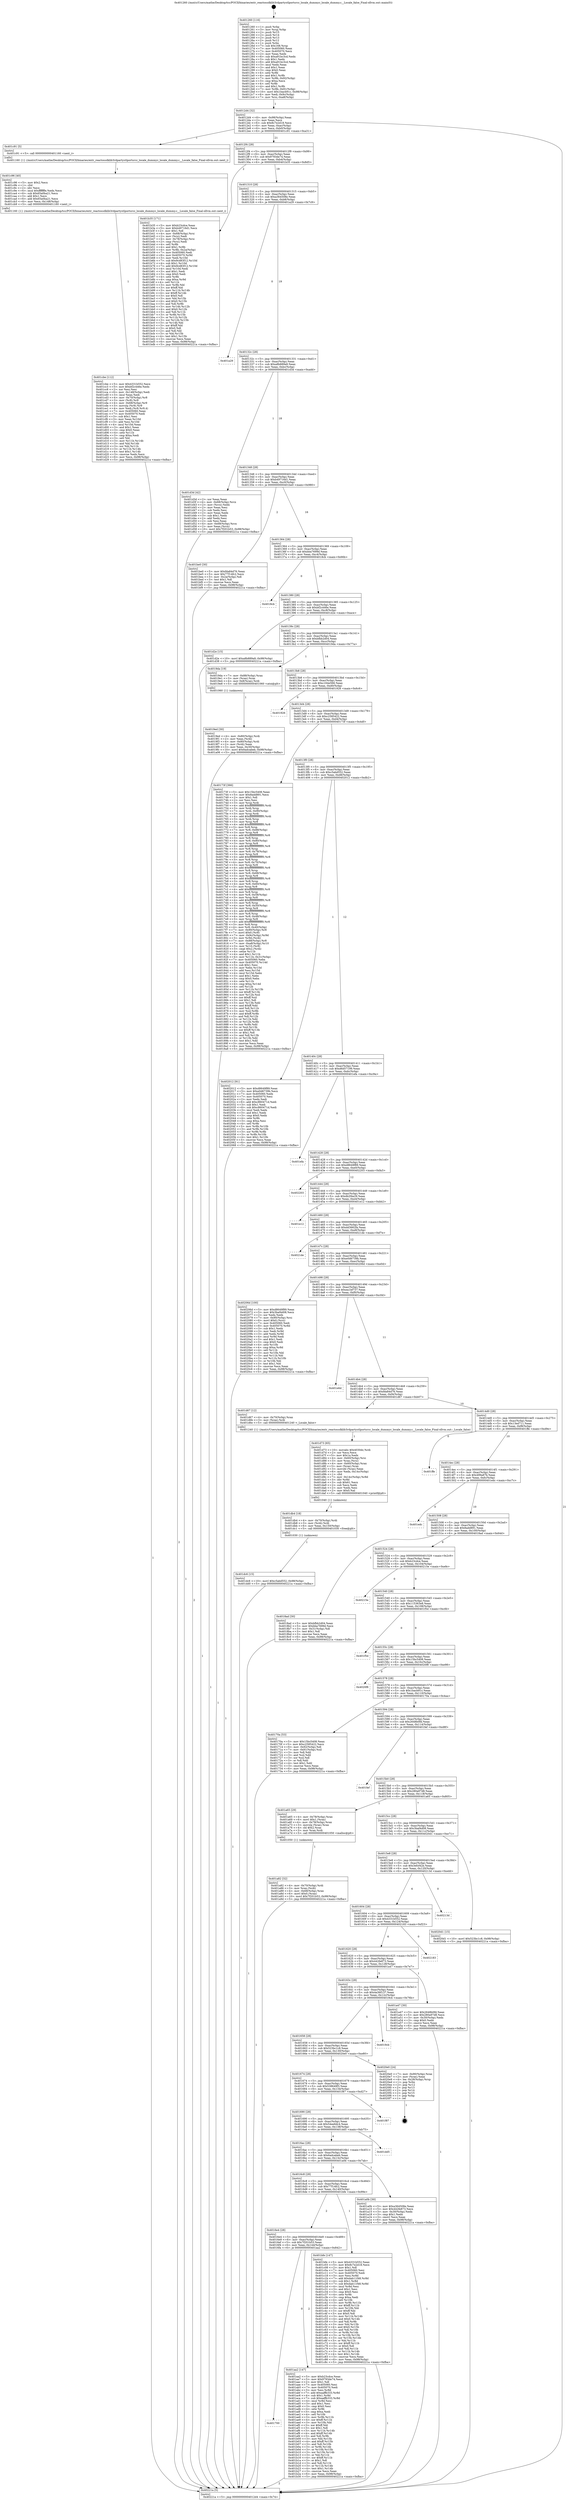 digraph "0x401260" {
  label = "0x401260 (/mnt/c/Users/mathe/Desktop/tcc/POCII/binaries/extr_reactossdklib3rdpartystlportsrcc_locale_dummyc_locale_dummy.c__Locale_false_Final-ollvm.out::main(0))"
  labelloc = "t"
  node[shape=record]

  Entry [label="",width=0.3,height=0.3,shape=circle,fillcolor=black,style=filled]
  "0x4012d4" [label="{
     0x4012d4 [32]\l
     | [instrs]\l
     &nbsp;&nbsp;0x4012d4 \<+6\>: mov -0x98(%rbp),%eax\l
     &nbsp;&nbsp;0x4012da \<+2\>: mov %eax,%ecx\l
     &nbsp;&nbsp;0x4012dc \<+6\>: sub $0x8c7e2d18,%ecx\l
     &nbsp;&nbsp;0x4012e2 \<+6\>: mov %eax,-0xac(%rbp)\l
     &nbsp;&nbsp;0x4012e8 \<+6\>: mov %ecx,-0xb0(%rbp)\l
     &nbsp;&nbsp;0x4012ee \<+6\>: je 0000000000401c91 \<main+0xa31\>\l
  }"]
  "0x401c91" [label="{
     0x401c91 [5]\l
     | [instrs]\l
     &nbsp;&nbsp;0x401c91 \<+5\>: call 0000000000401160 \<next_i\>\l
     | [calls]\l
     &nbsp;&nbsp;0x401160 \{1\} (/mnt/c/Users/mathe/Desktop/tcc/POCII/binaries/extr_reactossdklib3rdpartystlportsrcc_locale_dummyc_locale_dummy.c__Locale_false_Final-ollvm.out::next_i)\l
  }"]
  "0x4012f4" [label="{
     0x4012f4 [28]\l
     | [instrs]\l
     &nbsp;&nbsp;0x4012f4 \<+5\>: jmp 00000000004012f9 \<main+0x99\>\l
     &nbsp;&nbsp;0x4012f9 \<+6\>: mov -0xac(%rbp),%eax\l
     &nbsp;&nbsp;0x4012ff \<+5\>: sub $0x9793de74,%eax\l
     &nbsp;&nbsp;0x401304 \<+6\>: mov %eax,-0xb4(%rbp)\l
     &nbsp;&nbsp;0x40130a \<+6\>: je 0000000000401b35 \<main+0x8d5\>\l
  }"]
  Exit [label="",width=0.3,height=0.3,shape=circle,fillcolor=black,style=filled,peripheries=2]
  "0x401b35" [label="{
     0x401b35 [171]\l
     | [instrs]\l
     &nbsp;&nbsp;0x401b35 \<+5\>: mov $0xb23cdce,%eax\l
     &nbsp;&nbsp;0x401b3a \<+5\>: mov $0xb49716d1,%ecx\l
     &nbsp;&nbsp;0x401b3f \<+2\>: mov $0x1,%dl\l
     &nbsp;&nbsp;0x401b41 \<+4\>: mov -0x68(%rbp),%rsi\l
     &nbsp;&nbsp;0x401b45 \<+2\>: mov (%rsi),%edi\l
     &nbsp;&nbsp;0x401b47 \<+4\>: mov -0x78(%rbp),%rsi\l
     &nbsp;&nbsp;0x401b4b \<+2\>: cmp (%rsi),%edi\l
     &nbsp;&nbsp;0x401b4d \<+4\>: setl %r8b\l
     &nbsp;&nbsp;0x401b51 \<+4\>: and $0x1,%r8b\l
     &nbsp;&nbsp;0x401b55 \<+4\>: mov %r8b,-0x2a(%rbp)\l
     &nbsp;&nbsp;0x401b59 \<+7\>: mov 0x405060,%edi\l
     &nbsp;&nbsp;0x401b60 \<+8\>: mov 0x405070,%r9d\l
     &nbsp;&nbsp;0x401b68 \<+3\>: mov %edi,%r10d\l
     &nbsp;&nbsp;0x401b6b \<+7\>: sub $0x9cd83f12,%r10d\l
     &nbsp;&nbsp;0x401b72 \<+4\>: sub $0x1,%r10d\l
     &nbsp;&nbsp;0x401b76 \<+7\>: add $0x9cd83f12,%r10d\l
     &nbsp;&nbsp;0x401b7d \<+4\>: imul %r10d,%edi\l
     &nbsp;&nbsp;0x401b81 \<+3\>: and $0x1,%edi\l
     &nbsp;&nbsp;0x401b84 \<+3\>: cmp $0x0,%edi\l
     &nbsp;&nbsp;0x401b87 \<+4\>: sete %r8b\l
     &nbsp;&nbsp;0x401b8b \<+4\>: cmp $0xa,%r9d\l
     &nbsp;&nbsp;0x401b8f \<+4\>: setl %r11b\l
     &nbsp;&nbsp;0x401b93 \<+3\>: mov %r8b,%bl\l
     &nbsp;&nbsp;0x401b96 \<+3\>: xor $0xff,%bl\l
     &nbsp;&nbsp;0x401b99 \<+3\>: mov %r11b,%r14b\l
     &nbsp;&nbsp;0x401b9c \<+4\>: xor $0xff,%r14b\l
     &nbsp;&nbsp;0x401ba0 \<+3\>: xor $0x0,%dl\l
     &nbsp;&nbsp;0x401ba3 \<+3\>: mov %bl,%r15b\l
     &nbsp;&nbsp;0x401ba6 \<+4\>: and $0x0,%r15b\l
     &nbsp;&nbsp;0x401baa \<+3\>: and %dl,%r8b\l
     &nbsp;&nbsp;0x401bad \<+3\>: mov %r14b,%r12b\l
     &nbsp;&nbsp;0x401bb0 \<+4\>: and $0x0,%r12b\l
     &nbsp;&nbsp;0x401bb4 \<+3\>: and %dl,%r11b\l
     &nbsp;&nbsp;0x401bb7 \<+3\>: or %r8b,%r15b\l
     &nbsp;&nbsp;0x401bba \<+3\>: or %r11b,%r12b\l
     &nbsp;&nbsp;0x401bbd \<+3\>: xor %r12b,%r15b\l
     &nbsp;&nbsp;0x401bc0 \<+3\>: or %r14b,%bl\l
     &nbsp;&nbsp;0x401bc3 \<+3\>: xor $0xff,%bl\l
     &nbsp;&nbsp;0x401bc6 \<+3\>: or $0x0,%dl\l
     &nbsp;&nbsp;0x401bc9 \<+2\>: and %dl,%bl\l
     &nbsp;&nbsp;0x401bcb \<+3\>: or %bl,%r15b\l
     &nbsp;&nbsp;0x401bce \<+4\>: test $0x1,%r15b\l
     &nbsp;&nbsp;0x401bd2 \<+3\>: cmovne %ecx,%eax\l
     &nbsp;&nbsp;0x401bd5 \<+6\>: mov %eax,-0x98(%rbp)\l
     &nbsp;&nbsp;0x401bdb \<+5\>: jmp 000000000040221a \<main+0xfba\>\l
  }"]
  "0x401310" [label="{
     0x401310 [28]\l
     | [instrs]\l
     &nbsp;&nbsp;0x401310 \<+5\>: jmp 0000000000401315 \<main+0xb5\>\l
     &nbsp;&nbsp;0x401315 \<+6\>: mov -0xac(%rbp),%eax\l
     &nbsp;&nbsp;0x40131b \<+5\>: sub $0xa364508e,%eax\l
     &nbsp;&nbsp;0x401320 \<+6\>: mov %eax,-0xb8(%rbp)\l
     &nbsp;&nbsp;0x401326 \<+6\>: je 0000000000401a29 \<main+0x7c9\>\l
  }"]
  "0x401dc6" [label="{
     0x401dc6 [15]\l
     | [instrs]\l
     &nbsp;&nbsp;0x401dc6 \<+10\>: movl $0xc5abd552,-0x98(%rbp)\l
     &nbsp;&nbsp;0x401dd0 \<+5\>: jmp 000000000040221a \<main+0xfba\>\l
  }"]
  "0x401a29" [label="{
     0x401a29\l
  }", style=dashed]
  "0x40132c" [label="{
     0x40132c [28]\l
     | [instrs]\l
     &nbsp;&nbsp;0x40132c \<+5\>: jmp 0000000000401331 \<main+0xd1\>\l
     &nbsp;&nbsp;0x401331 \<+6\>: mov -0xac(%rbp),%eax\l
     &nbsp;&nbsp;0x401337 \<+5\>: sub $0xa8b889a9,%eax\l
     &nbsp;&nbsp;0x40133c \<+6\>: mov %eax,-0xbc(%rbp)\l
     &nbsp;&nbsp;0x401342 \<+6\>: je 0000000000401d3d \<main+0xadd\>\l
  }"]
  "0x401db4" [label="{
     0x401db4 [18]\l
     | [instrs]\l
     &nbsp;&nbsp;0x401db4 \<+4\>: mov -0x70(%rbp),%rdi\l
     &nbsp;&nbsp;0x401db8 \<+3\>: mov (%rdi),%rdi\l
     &nbsp;&nbsp;0x401dbb \<+6\>: mov %eax,-0x150(%rbp)\l
     &nbsp;&nbsp;0x401dc1 \<+5\>: call 0000000000401030 \<free@plt\>\l
     | [calls]\l
     &nbsp;&nbsp;0x401030 \{1\} (unknown)\l
  }"]
  "0x401d3d" [label="{
     0x401d3d [42]\l
     | [instrs]\l
     &nbsp;&nbsp;0x401d3d \<+2\>: xor %eax,%eax\l
     &nbsp;&nbsp;0x401d3f \<+4\>: mov -0x68(%rbp),%rcx\l
     &nbsp;&nbsp;0x401d43 \<+2\>: mov (%rcx),%edx\l
     &nbsp;&nbsp;0x401d45 \<+2\>: mov %eax,%esi\l
     &nbsp;&nbsp;0x401d47 \<+2\>: sub %edx,%esi\l
     &nbsp;&nbsp;0x401d49 \<+2\>: mov %eax,%edx\l
     &nbsp;&nbsp;0x401d4b \<+3\>: sub $0x1,%edx\l
     &nbsp;&nbsp;0x401d4e \<+2\>: add %edx,%esi\l
     &nbsp;&nbsp;0x401d50 \<+2\>: sub %esi,%eax\l
     &nbsp;&nbsp;0x401d52 \<+4\>: mov -0x68(%rbp),%rcx\l
     &nbsp;&nbsp;0x401d56 \<+2\>: mov %eax,(%rcx)\l
     &nbsp;&nbsp;0x401d58 \<+10\>: movl $0x7f201b53,-0x98(%rbp)\l
     &nbsp;&nbsp;0x401d62 \<+5\>: jmp 000000000040221a \<main+0xfba\>\l
  }"]
  "0x401348" [label="{
     0x401348 [28]\l
     | [instrs]\l
     &nbsp;&nbsp;0x401348 \<+5\>: jmp 000000000040134d \<main+0xed\>\l
     &nbsp;&nbsp;0x40134d \<+6\>: mov -0xac(%rbp),%eax\l
     &nbsp;&nbsp;0x401353 \<+5\>: sub $0xb49716d1,%eax\l
     &nbsp;&nbsp;0x401358 \<+6\>: mov %eax,-0xc0(%rbp)\l
     &nbsp;&nbsp;0x40135e \<+6\>: je 0000000000401be0 \<main+0x980\>\l
  }"]
  "0x401d73" [label="{
     0x401d73 [65]\l
     | [instrs]\l
     &nbsp;&nbsp;0x401d73 \<+10\>: movabs $0x4030dc,%rdi\l
     &nbsp;&nbsp;0x401d7d \<+2\>: xor %ecx,%ecx\l
     &nbsp;&nbsp;0x401d7f \<+5\>: mov $0x1a,%edx\l
     &nbsp;&nbsp;0x401d84 \<+4\>: mov -0x60(%rbp),%rsi\l
     &nbsp;&nbsp;0x401d88 \<+3\>: mov %rax,(%rsi)\l
     &nbsp;&nbsp;0x401d8b \<+4\>: mov -0x60(%rbp),%rax\l
     &nbsp;&nbsp;0x401d8f \<+3\>: mov (%rax),%rax\l
     &nbsp;&nbsp;0x401d92 \<+3\>: movsbl (%rax),%eax\l
     &nbsp;&nbsp;0x401d95 \<+6\>: mov %edx,-0x14c(%rbp)\l
     &nbsp;&nbsp;0x401d9b \<+1\>: cltd\l
     &nbsp;&nbsp;0x401d9c \<+7\>: mov -0x14c(%rbp),%r8d\l
     &nbsp;&nbsp;0x401da3 \<+3\>: idiv %r8d\l
     &nbsp;&nbsp;0x401da6 \<+3\>: sub $0x61,%ecx\l
     &nbsp;&nbsp;0x401da9 \<+2\>: sub %ecx,%edx\l
     &nbsp;&nbsp;0x401dab \<+2\>: mov %edx,%esi\l
     &nbsp;&nbsp;0x401dad \<+2\>: mov $0x0,%al\l
     &nbsp;&nbsp;0x401daf \<+5\>: call 0000000000401040 \<printf@plt\>\l
     | [calls]\l
     &nbsp;&nbsp;0x401040 \{1\} (unknown)\l
  }"]
  "0x401be0" [label="{
     0x401be0 [30]\l
     | [instrs]\l
     &nbsp;&nbsp;0x401be0 \<+5\>: mov $0xfda84d76,%eax\l
     &nbsp;&nbsp;0x401be5 \<+5\>: mov $0x77f14fc2,%ecx\l
     &nbsp;&nbsp;0x401bea \<+3\>: mov -0x2a(%rbp),%dl\l
     &nbsp;&nbsp;0x401bed \<+3\>: test $0x1,%dl\l
     &nbsp;&nbsp;0x401bf0 \<+3\>: cmovne %ecx,%eax\l
     &nbsp;&nbsp;0x401bf3 \<+6\>: mov %eax,-0x98(%rbp)\l
     &nbsp;&nbsp;0x401bf9 \<+5\>: jmp 000000000040221a \<main+0xfba\>\l
  }"]
  "0x401364" [label="{
     0x401364 [28]\l
     | [instrs]\l
     &nbsp;&nbsp;0x401364 \<+5\>: jmp 0000000000401369 \<main+0x109\>\l
     &nbsp;&nbsp;0x401369 \<+6\>: mov -0xac(%rbp),%eax\l
     &nbsp;&nbsp;0x40136f \<+5\>: sub $0xbba7699d,%eax\l
     &nbsp;&nbsp;0x401374 \<+6\>: mov %eax,-0xc4(%rbp)\l
     &nbsp;&nbsp;0x40137a \<+6\>: je 00000000004018cb \<main+0x66b\>\l
  }"]
  "0x401cbe" [label="{
     0x401cbe [112]\l
     | [instrs]\l
     &nbsp;&nbsp;0x401cbe \<+5\>: mov $0x4331b552,%ecx\l
     &nbsp;&nbsp;0x401cc3 \<+5\>: mov $0xbf2c446e,%edx\l
     &nbsp;&nbsp;0x401cc8 \<+2\>: xor %esi,%esi\l
     &nbsp;&nbsp;0x401cca \<+6\>: mov -0x148(%rbp),%edi\l
     &nbsp;&nbsp;0x401cd0 \<+3\>: imul %eax,%edi\l
     &nbsp;&nbsp;0x401cd3 \<+4\>: mov -0x70(%rbp),%r8\l
     &nbsp;&nbsp;0x401cd7 \<+3\>: mov (%r8),%r8\l
     &nbsp;&nbsp;0x401cda \<+4\>: mov -0x68(%rbp),%r9\l
     &nbsp;&nbsp;0x401cde \<+3\>: movslq (%r9),%r9\l
     &nbsp;&nbsp;0x401ce1 \<+4\>: mov %edi,(%r8,%r9,4)\l
     &nbsp;&nbsp;0x401ce5 \<+7\>: mov 0x405060,%eax\l
     &nbsp;&nbsp;0x401cec \<+7\>: mov 0x405070,%edi\l
     &nbsp;&nbsp;0x401cf3 \<+3\>: sub $0x1,%esi\l
     &nbsp;&nbsp;0x401cf6 \<+3\>: mov %eax,%r10d\l
     &nbsp;&nbsp;0x401cf9 \<+3\>: add %esi,%r10d\l
     &nbsp;&nbsp;0x401cfc \<+4\>: imul %r10d,%eax\l
     &nbsp;&nbsp;0x401d00 \<+3\>: and $0x1,%eax\l
     &nbsp;&nbsp;0x401d03 \<+3\>: cmp $0x0,%eax\l
     &nbsp;&nbsp;0x401d06 \<+4\>: sete %r11b\l
     &nbsp;&nbsp;0x401d0a \<+3\>: cmp $0xa,%edi\l
     &nbsp;&nbsp;0x401d0d \<+3\>: setl %bl\l
     &nbsp;&nbsp;0x401d10 \<+3\>: mov %r11b,%r14b\l
     &nbsp;&nbsp;0x401d13 \<+3\>: and %bl,%r14b\l
     &nbsp;&nbsp;0x401d16 \<+3\>: xor %bl,%r11b\l
     &nbsp;&nbsp;0x401d19 \<+3\>: or %r11b,%r14b\l
     &nbsp;&nbsp;0x401d1c \<+4\>: test $0x1,%r14b\l
     &nbsp;&nbsp;0x401d20 \<+3\>: cmovne %edx,%ecx\l
     &nbsp;&nbsp;0x401d23 \<+6\>: mov %ecx,-0x98(%rbp)\l
     &nbsp;&nbsp;0x401d29 \<+5\>: jmp 000000000040221a \<main+0xfba\>\l
  }"]
  "0x4018cb" [label="{
     0x4018cb\l
  }", style=dashed]
  "0x401380" [label="{
     0x401380 [28]\l
     | [instrs]\l
     &nbsp;&nbsp;0x401380 \<+5\>: jmp 0000000000401385 \<main+0x125\>\l
     &nbsp;&nbsp;0x401385 \<+6\>: mov -0xac(%rbp),%eax\l
     &nbsp;&nbsp;0x40138b \<+5\>: sub $0xbf2c446e,%eax\l
     &nbsp;&nbsp;0x401390 \<+6\>: mov %eax,-0xc8(%rbp)\l
     &nbsp;&nbsp;0x401396 \<+6\>: je 0000000000401d2e \<main+0xace\>\l
  }"]
  "0x401c96" [label="{
     0x401c96 [40]\l
     | [instrs]\l
     &nbsp;&nbsp;0x401c96 \<+5\>: mov $0x2,%ecx\l
     &nbsp;&nbsp;0x401c9b \<+1\>: cltd\l
     &nbsp;&nbsp;0x401c9c \<+2\>: idiv %ecx\l
     &nbsp;&nbsp;0x401c9e \<+6\>: imul $0xfffffffe,%edx,%ecx\l
     &nbsp;&nbsp;0x401ca4 \<+6\>: sub $0x65a0ba21,%ecx\l
     &nbsp;&nbsp;0x401caa \<+3\>: add $0x1,%ecx\l
     &nbsp;&nbsp;0x401cad \<+6\>: add $0x65a0ba21,%ecx\l
     &nbsp;&nbsp;0x401cb3 \<+6\>: mov %ecx,-0x148(%rbp)\l
     &nbsp;&nbsp;0x401cb9 \<+5\>: call 0000000000401160 \<next_i\>\l
     | [calls]\l
     &nbsp;&nbsp;0x401160 \{1\} (/mnt/c/Users/mathe/Desktop/tcc/POCII/binaries/extr_reactossdklib3rdpartystlportsrcc_locale_dummyc_locale_dummy.c__Locale_false_Final-ollvm.out::next_i)\l
  }"]
  "0x401d2e" [label="{
     0x401d2e [15]\l
     | [instrs]\l
     &nbsp;&nbsp;0x401d2e \<+10\>: movl $0xa8b889a9,-0x98(%rbp)\l
     &nbsp;&nbsp;0x401d38 \<+5\>: jmp 000000000040221a \<main+0xfba\>\l
  }"]
  "0x40139c" [label="{
     0x40139c [28]\l
     | [instrs]\l
     &nbsp;&nbsp;0x40139c \<+5\>: jmp 00000000004013a1 \<main+0x141\>\l
     &nbsp;&nbsp;0x4013a1 \<+6\>: mov -0xac(%rbp),%eax\l
     &nbsp;&nbsp;0x4013a7 \<+5\>: sub $0xbfbb2d04,%eax\l
     &nbsp;&nbsp;0x4013ac \<+6\>: mov %eax,-0xcc(%rbp)\l
     &nbsp;&nbsp;0x4013b2 \<+6\>: je 00000000004019da \<main+0x77a\>\l
  }"]
  "0x401700" [label="{
     0x401700\l
  }", style=dashed]
  "0x4019da" [label="{
     0x4019da [19]\l
     | [instrs]\l
     &nbsp;&nbsp;0x4019da \<+7\>: mov -0x88(%rbp),%rax\l
     &nbsp;&nbsp;0x4019e1 \<+3\>: mov (%rax),%rax\l
     &nbsp;&nbsp;0x4019e4 \<+4\>: mov 0x8(%rax),%rdi\l
     &nbsp;&nbsp;0x4019e8 \<+5\>: call 0000000000401060 \<atoi@plt\>\l
     | [calls]\l
     &nbsp;&nbsp;0x401060 \{1\} (unknown)\l
  }"]
  "0x4013b8" [label="{
     0x4013b8 [28]\l
     | [instrs]\l
     &nbsp;&nbsp;0x4013b8 \<+5\>: jmp 00000000004013bd \<main+0x15d\>\l
     &nbsp;&nbsp;0x4013bd \<+6\>: mov -0xac(%rbp),%eax\l
     &nbsp;&nbsp;0x4013c3 \<+5\>: sub $0xc164e566,%eax\l
     &nbsp;&nbsp;0x4013c8 \<+6\>: mov %eax,-0xd0(%rbp)\l
     &nbsp;&nbsp;0x4013ce \<+6\>: je 0000000000401926 \<main+0x6c6\>\l
  }"]
  "0x401aa2" [label="{
     0x401aa2 [147]\l
     | [instrs]\l
     &nbsp;&nbsp;0x401aa2 \<+5\>: mov $0xb23cdce,%eax\l
     &nbsp;&nbsp;0x401aa7 \<+5\>: mov $0x9793de74,%ecx\l
     &nbsp;&nbsp;0x401aac \<+2\>: mov $0x1,%dl\l
     &nbsp;&nbsp;0x401aae \<+7\>: mov 0x405060,%esi\l
     &nbsp;&nbsp;0x401ab5 \<+7\>: mov 0x405070,%edi\l
     &nbsp;&nbsp;0x401abc \<+3\>: mov %esi,%r8d\l
     &nbsp;&nbsp;0x401abf \<+7\>: add $0xaaffb333,%r8d\l
     &nbsp;&nbsp;0x401ac6 \<+4\>: sub $0x1,%r8d\l
     &nbsp;&nbsp;0x401aca \<+7\>: sub $0xaaffb333,%r8d\l
     &nbsp;&nbsp;0x401ad1 \<+4\>: imul %r8d,%esi\l
     &nbsp;&nbsp;0x401ad5 \<+3\>: and $0x1,%esi\l
     &nbsp;&nbsp;0x401ad8 \<+3\>: cmp $0x0,%esi\l
     &nbsp;&nbsp;0x401adb \<+4\>: sete %r9b\l
     &nbsp;&nbsp;0x401adf \<+3\>: cmp $0xa,%edi\l
     &nbsp;&nbsp;0x401ae2 \<+4\>: setl %r10b\l
     &nbsp;&nbsp;0x401ae6 \<+3\>: mov %r9b,%r11b\l
     &nbsp;&nbsp;0x401ae9 \<+4\>: xor $0xff,%r11b\l
     &nbsp;&nbsp;0x401aed \<+3\>: mov %r10b,%bl\l
     &nbsp;&nbsp;0x401af0 \<+3\>: xor $0xff,%bl\l
     &nbsp;&nbsp;0x401af3 \<+3\>: xor $0x1,%dl\l
     &nbsp;&nbsp;0x401af6 \<+3\>: mov %r11b,%r14b\l
     &nbsp;&nbsp;0x401af9 \<+4\>: and $0xff,%r14b\l
     &nbsp;&nbsp;0x401afd \<+3\>: and %dl,%r9b\l
     &nbsp;&nbsp;0x401b00 \<+3\>: mov %bl,%r15b\l
     &nbsp;&nbsp;0x401b03 \<+4\>: and $0xff,%r15b\l
     &nbsp;&nbsp;0x401b07 \<+3\>: and %dl,%r10b\l
     &nbsp;&nbsp;0x401b0a \<+3\>: or %r9b,%r14b\l
     &nbsp;&nbsp;0x401b0d \<+3\>: or %r10b,%r15b\l
     &nbsp;&nbsp;0x401b10 \<+3\>: xor %r15b,%r14b\l
     &nbsp;&nbsp;0x401b13 \<+3\>: or %bl,%r11b\l
     &nbsp;&nbsp;0x401b16 \<+4\>: xor $0xff,%r11b\l
     &nbsp;&nbsp;0x401b1a \<+3\>: or $0x1,%dl\l
     &nbsp;&nbsp;0x401b1d \<+3\>: and %dl,%r11b\l
     &nbsp;&nbsp;0x401b20 \<+3\>: or %r11b,%r14b\l
     &nbsp;&nbsp;0x401b23 \<+4\>: test $0x1,%r14b\l
     &nbsp;&nbsp;0x401b27 \<+3\>: cmovne %ecx,%eax\l
     &nbsp;&nbsp;0x401b2a \<+6\>: mov %eax,-0x98(%rbp)\l
     &nbsp;&nbsp;0x401b30 \<+5\>: jmp 000000000040221a \<main+0xfba\>\l
  }"]
  "0x401926" [label="{
     0x401926\l
  }", style=dashed]
  "0x4013d4" [label="{
     0x4013d4 [28]\l
     | [instrs]\l
     &nbsp;&nbsp;0x4013d4 \<+5\>: jmp 00000000004013d9 \<main+0x179\>\l
     &nbsp;&nbsp;0x4013d9 \<+6\>: mov -0xac(%rbp),%eax\l
     &nbsp;&nbsp;0x4013df \<+5\>: sub $0xc2585422,%eax\l
     &nbsp;&nbsp;0x4013e4 \<+6\>: mov %eax,-0xd4(%rbp)\l
     &nbsp;&nbsp;0x4013ea \<+6\>: je 000000000040173f \<main+0x4df\>\l
  }"]
  "0x4016e4" [label="{
     0x4016e4 [28]\l
     | [instrs]\l
     &nbsp;&nbsp;0x4016e4 \<+5\>: jmp 00000000004016e9 \<main+0x489\>\l
     &nbsp;&nbsp;0x4016e9 \<+6\>: mov -0xac(%rbp),%eax\l
     &nbsp;&nbsp;0x4016ef \<+5\>: sub $0x7f201b53,%eax\l
     &nbsp;&nbsp;0x4016f4 \<+6\>: mov %eax,-0x144(%rbp)\l
     &nbsp;&nbsp;0x4016fa \<+6\>: je 0000000000401aa2 \<main+0x842\>\l
  }"]
  "0x40173f" [label="{
     0x40173f [366]\l
     | [instrs]\l
     &nbsp;&nbsp;0x40173f \<+5\>: mov $0x15bc5408,%eax\l
     &nbsp;&nbsp;0x401744 \<+5\>: mov $0x8add891,%ecx\l
     &nbsp;&nbsp;0x401749 \<+2\>: mov $0x1,%dl\l
     &nbsp;&nbsp;0x40174b \<+2\>: xor %esi,%esi\l
     &nbsp;&nbsp;0x40174d \<+3\>: mov %rsp,%rdi\l
     &nbsp;&nbsp;0x401750 \<+4\>: add $0xfffffffffffffff0,%rdi\l
     &nbsp;&nbsp;0x401754 \<+3\>: mov %rdi,%rsp\l
     &nbsp;&nbsp;0x401757 \<+7\>: mov %rdi,-0x90(%rbp)\l
     &nbsp;&nbsp;0x40175e \<+3\>: mov %rsp,%rdi\l
     &nbsp;&nbsp;0x401761 \<+4\>: add $0xfffffffffffffff0,%rdi\l
     &nbsp;&nbsp;0x401765 \<+3\>: mov %rdi,%rsp\l
     &nbsp;&nbsp;0x401768 \<+3\>: mov %rsp,%r8\l
     &nbsp;&nbsp;0x40176b \<+4\>: add $0xfffffffffffffff0,%r8\l
     &nbsp;&nbsp;0x40176f \<+3\>: mov %r8,%rsp\l
     &nbsp;&nbsp;0x401772 \<+7\>: mov %r8,-0x88(%rbp)\l
     &nbsp;&nbsp;0x401779 \<+3\>: mov %rsp,%r8\l
     &nbsp;&nbsp;0x40177c \<+4\>: add $0xfffffffffffffff0,%r8\l
     &nbsp;&nbsp;0x401780 \<+3\>: mov %r8,%rsp\l
     &nbsp;&nbsp;0x401783 \<+4\>: mov %r8,-0x80(%rbp)\l
     &nbsp;&nbsp;0x401787 \<+3\>: mov %rsp,%r8\l
     &nbsp;&nbsp;0x40178a \<+4\>: add $0xfffffffffffffff0,%r8\l
     &nbsp;&nbsp;0x40178e \<+3\>: mov %r8,%rsp\l
     &nbsp;&nbsp;0x401791 \<+4\>: mov %r8,-0x78(%rbp)\l
     &nbsp;&nbsp;0x401795 \<+3\>: mov %rsp,%r8\l
     &nbsp;&nbsp;0x401798 \<+4\>: add $0xfffffffffffffff0,%r8\l
     &nbsp;&nbsp;0x40179c \<+3\>: mov %r8,%rsp\l
     &nbsp;&nbsp;0x40179f \<+4\>: mov %r8,-0x70(%rbp)\l
     &nbsp;&nbsp;0x4017a3 \<+3\>: mov %rsp,%r8\l
     &nbsp;&nbsp;0x4017a6 \<+4\>: add $0xfffffffffffffff0,%r8\l
     &nbsp;&nbsp;0x4017aa \<+3\>: mov %r8,%rsp\l
     &nbsp;&nbsp;0x4017ad \<+4\>: mov %r8,-0x68(%rbp)\l
     &nbsp;&nbsp;0x4017b1 \<+3\>: mov %rsp,%r8\l
     &nbsp;&nbsp;0x4017b4 \<+4\>: add $0xfffffffffffffff0,%r8\l
     &nbsp;&nbsp;0x4017b8 \<+3\>: mov %r8,%rsp\l
     &nbsp;&nbsp;0x4017bb \<+4\>: mov %r8,-0x60(%rbp)\l
     &nbsp;&nbsp;0x4017bf \<+3\>: mov %rsp,%r8\l
     &nbsp;&nbsp;0x4017c2 \<+4\>: add $0xfffffffffffffff0,%r8\l
     &nbsp;&nbsp;0x4017c6 \<+3\>: mov %r8,%rsp\l
     &nbsp;&nbsp;0x4017c9 \<+4\>: mov %r8,-0x58(%rbp)\l
     &nbsp;&nbsp;0x4017cd \<+3\>: mov %rsp,%r8\l
     &nbsp;&nbsp;0x4017d0 \<+4\>: add $0xfffffffffffffff0,%r8\l
     &nbsp;&nbsp;0x4017d4 \<+3\>: mov %r8,%rsp\l
     &nbsp;&nbsp;0x4017d7 \<+4\>: mov %r8,-0x50(%rbp)\l
     &nbsp;&nbsp;0x4017db \<+3\>: mov %rsp,%r8\l
     &nbsp;&nbsp;0x4017de \<+4\>: add $0xfffffffffffffff0,%r8\l
     &nbsp;&nbsp;0x4017e2 \<+3\>: mov %r8,%rsp\l
     &nbsp;&nbsp;0x4017e5 \<+4\>: mov %r8,-0x48(%rbp)\l
     &nbsp;&nbsp;0x4017e9 \<+3\>: mov %rsp,%r8\l
     &nbsp;&nbsp;0x4017ec \<+4\>: add $0xfffffffffffffff0,%r8\l
     &nbsp;&nbsp;0x4017f0 \<+3\>: mov %r8,%rsp\l
     &nbsp;&nbsp;0x4017f3 \<+4\>: mov %r8,-0x40(%rbp)\l
     &nbsp;&nbsp;0x4017f7 \<+7\>: mov -0x90(%rbp),%r8\l
     &nbsp;&nbsp;0x4017fe \<+7\>: movl $0x0,(%r8)\l
     &nbsp;&nbsp;0x401805 \<+7\>: mov -0x9c(%rbp),%r9d\l
     &nbsp;&nbsp;0x40180c \<+3\>: mov %r9d,(%rdi)\l
     &nbsp;&nbsp;0x40180f \<+7\>: mov -0x88(%rbp),%r8\l
     &nbsp;&nbsp;0x401816 \<+7\>: mov -0xa8(%rbp),%r10\l
     &nbsp;&nbsp;0x40181d \<+3\>: mov %r10,(%r8)\l
     &nbsp;&nbsp;0x401820 \<+3\>: cmpl $0x2,(%rdi)\l
     &nbsp;&nbsp;0x401823 \<+4\>: setne %r11b\l
     &nbsp;&nbsp;0x401827 \<+4\>: and $0x1,%r11b\l
     &nbsp;&nbsp;0x40182b \<+4\>: mov %r11b,-0x31(%rbp)\l
     &nbsp;&nbsp;0x40182f \<+7\>: mov 0x405060,%ebx\l
     &nbsp;&nbsp;0x401836 \<+8\>: mov 0x405070,%r14d\l
     &nbsp;&nbsp;0x40183e \<+3\>: sub $0x1,%esi\l
     &nbsp;&nbsp;0x401841 \<+3\>: mov %ebx,%r15d\l
     &nbsp;&nbsp;0x401844 \<+3\>: add %esi,%r15d\l
     &nbsp;&nbsp;0x401847 \<+4\>: imul %r15d,%ebx\l
     &nbsp;&nbsp;0x40184b \<+3\>: and $0x1,%ebx\l
     &nbsp;&nbsp;0x40184e \<+3\>: cmp $0x0,%ebx\l
     &nbsp;&nbsp;0x401851 \<+4\>: sete %r11b\l
     &nbsp;&nbsp;0x401855 \<+4\>: cmp $0xa,%r14d\l
     &nbsp;&nbsp;0x401859 \<+4\>: setl %r12b\l
     &nbsp;&nbsp;0x40185d \<+3\>: mov %r11b,%r13b\l
     &nbsp;&nbsp;0x401860 \<+4\>: xor $0xff,%r13b\l
     &nbsp;&nbsp;0x401864 \<+3\>: mov %r12b,%sil\l
     &nbsp;&nbsp;0x401867 \<+4\>: xor $0xff,%sil\l
     &nbsp;&nbsp;0x40186b \<+3\>: xor $0x1,%dl\l
     &nbsp;&nbsp;0x40186e \<+3\>: mov %r13b,%dil\l
     &nbsp;&nbsp;0x401871 \<+4\>: and $0xff,%dil\l
     &nbsp;&nbsp;0x401875 \<+3\>: and %dl,%r11b\l
     &nbsp;&nbsp;0x401878 \<+3\>: mov %sil,%r8b\l
     &nbsp;&nbsp;0x40187b \<+4\>: and $0xff,%r8b\l
     &nbsp;&nbsp;0x40187f \<+3\>: and %dl,%r12b\l
     &nbsp;&nbsp;0x401882 \<+3\>: or %r11b,%dil\l
     &nbsp;&nbsp;0x401885 \<+3\>: or %r12b,%r8b\l
     &nbsp;&nbsp;0x401888 \<+3\>: xor %r8b,%dil\l
     &nbsp;&nbsp;0x40188b \<+3\>: or %sil,%r13b\l
     &nbsp;&nbsp;0x40188e \<+4\>: xor $0xff,%r13b\l
     &nbsp;&nbsp;0x401892 \<+3\>: or $0x1,%dl\l
     &nbsp;&nbsp;0x401895 \<+3\>: and %dl,%r13b\l
     &nbsp;&nbsp;0x401898 \<+3\>: or %r13b,%dil\l
     &nbsp;&nbsp;0x40189b \<+4\>: test $0x1,%dil\l
     &nbsp;&nbsp;0x40189f \<+3\>: cmovne %ecx,%eax\l
     &nbsp;&nbsp;0x4018a2 \<+6\>: mov %eax,-0x98(%rbp)\l
     &nbsp;&nbsp;0x4018a8 \<+5\>: jmp 000000000040221a \<main+0xfba\>\l
  }"]
  "0x4013f0" [label="{
     0x4013f0 [28]\l
     | [instrs]\l
     &nbsp;&nbsp;0x4013f0 \<+5\>: jmp 00000000004013f5 \<main+0x195\>\l
     &nbsp;&nbsp;0x4013f5 \<+6\>: mov -0xac(%rbp),%eax\l
     &nbsp;&nbsp;0x4013fb \<+5\>: sub $0xc5abd552,%eax\l
     &nbsp;&nbsp;0x401400 \<+6\>: mov %eax,-0xd8(%rbp)\l
     &nbsp;&nbsp;0x401406 \<+6\>: je 0000000000402012 \<main+0xdb2\>\l
  }"]
  "0x401bfe" [label="{
     0x401bfe [147]\l
     | [instrs]\l
     &nbsp;&nbsp;0x401bfe \<+5\>: mov $0x4331b552,%eax\l
     &nbsp;&nbsp;0x401c03 \<+5\>: mov $0x8c7e2d18,%ecx\l
     &nbsp;&nbsp;0x401c08 \<+2\>: mov $0x1,%dl\l
     &nbsp;&nbsp;0x401c0a \<+7\>: mov 0x405060,%esi\l
     &nbsp;&nbsp;0x401c11 \<+7\>: mov 0x405070,%edi\l
     &nbsp;&nbsp;0x401c18 \<+3\>: mov %esi,%r8d\l
     &nbsp;&nbsp;0x401c1b \<+7\>: add $0xdab11f48,%r8d\l
     &nbsp;&nbsp;0x401c22 \<+4\>: sub $0x1,%r8d\l
     &nbsp;&nbsp;0x401c26 \<+7\>: sub $0xdab11f48,%r8d\l
     &nbsp;&nbsp;0x401c2d \<+4\>: imul %r8d,%esi\l
     &nbsp;&nbsp;0x401c31 \<+3\>: and $0x1,%esi\l
     &nbsp;&nbsp;0x401c34 \<+3\>: cmp $0x0,%esi\l
     &nbsp;&nbsp;0x401c37 \<+4\>: sete %r9b\l
     &nbsp;&nbsp;0x401c3b \<+3\>: cmp $0xa,%edi\l
     &nbsp;&nbsp;0x401c3e \<+4\>: setl %r10b\l
     &nbsp;&nbsp;0x401c42 \<+3\>: mov %r9b,%r11b\l
     &nbsp;&nbsp;0x401c45 \<+4\>: xor $0xff,%r11b\l
     &nbsp;&nbsp;0x401c49 \<+3\>: mov %r10b,%bl\l
     &nbsp;&nbsp;0x401c4c \<+3\>: xor $0xff,%bl\l
     &nbsp;&nbsp;0x401c4f \<+3\>: xor $0x0,%dl\l
     &nbsp;&nbsp;0x401c52 \<+3\>: mov %r11b,%r14b\l
     &nbsp;&nbsp;0x401c55 \<+4\>: and $0x0,%r14b\l
     &nbsp;&nbsp;0x401c59 \<+3\>: and %dl,%r9b\l
     &nbsp;&nbsp;0x401c5c \<+3\>: mov %bl,%r15b\l
     &nbsp;&nbsp;0x401c5f \<+4\>: and $0x0,%r15b\l
     &nbsp;&nbsp;0x401c63 \<+3\>: and %dl,%r10b\l
     &nbsp;&nbsp;0x401c66 \<+3\>: or %r9b,%r14b\l
     &nbsp;&nbsp;0x401c69 \<+3\>: or %r10b,%r15b\l
     &nbsp;&nbsp;0x401c6c \<+3\>: xor %r15b,%r14b\l
     &nbsp;&nbsp;0x401c6f \<+3\>: or %bl,%r11b\l
     &nbsp;&nbsp;0x401c72 \<+4\>: xor $0xff,%r11b\l
     &nbsp;&nbsp;0x401c76 \<+3\>: or $0x0,%dl\l
     &nbsp;&nbsp;0x401c79 \<+3\>: and %dl,%r11b\l
     &nbsp;&nbsp;0x401c7c \<+3\>: or %r11b,%r14b\l
     &nbsp;&nbsp;0x401c7f \<+4\>: test $0x1,%r14b\l
     &nbsp;&nbsp;0x401c83 \<+3\>: cmovne %ecx,%eax\l
     &nbsp;&nbsp;0x401c86 \<+6\>: mov %eax,-0x98(%rbp)\l
     &nbsp;&nbsp;0x401c8c \<+5\>: jmp 000000000040221a \<main+0xfba\>\l
  }"]
  "0x402012" [label="{
     0x402012 [91]\l
     | [instrs]\l
     &nbsp;&nbsp;0x402012 \<+5\>: mov $0xd8649f89,%eax\l
     &nbsp;&nbsp;0x402017 \<+5\>: mov $0xe0d6739b,%ecx\l
     &nbsp;&nbsp;0x40201c \<+7\>: mov 0x405060,%edx\l
     &nbsp;&nbsp;0x402023 \<+7\>: mov 0x405070,%esi\l
     &nbsp;&nbsp;0x40202a \<+2\>: mov %edx,%edi\l
     &nbsp;&nbsp;0x40202c \<+6\>: add $0xc860471d,%edi\l
     &nbsp;&nbsp;0x402032 \<+3\>: sub $0x1,%edi\l
     &nbsp;&nbsp;0x402035 \<+6\>: sub $0xc860471d,%edi\l
     &nbsp;&nbsp;0x40203b \<+3\>: imul %edi,%edx\l
     &nbsp;&nbsp;0x40203e \<+3\>: and $0x1,%edx\l
     &nbsp;&nbsp;0x402041 \<+3\>: cmp $0x0,%edx\l
     &nbsp;&nbsp;0x402044 \<+4\>: sete %r8b\l
     &nbsp;&nbsp;0x402048 \<+3\>: cmp $0xa,%esi\l
     &nbsp;&nbsp;0x40204b \<+4\>: setl %r9b\l
     &nbsp;&nbsp;0x40204f \<+3\>: mov %r8b,%r10b\l
     &nbsp;&nbsp;0x402052 \<+3\>: and %r9b,%r10b\l
     &nbsp;&nbsp;0x402055 \<+3\>: xor %r9b,%r8b\l
     &nbsp;&nbsp;0x402058 \<+3\>: or %r8b,%r10b\l
     &nbsp;&nbsp;0x40205b \<+4\>: test $0x1,%r10b\l
     &nbsp;&nbsp;0x40205f \<+3\>: cmovne %ecx,%eax\l
     &nbsp;&nbsp;0x402062 \<+6\>: mov %eax,-0x98(%rbp)\l
     &nbsp;&nbsp;0x402068 \<+5\>: jmp 000000000040221a \<main+0xfba\>\l
  }"]
  "0x40140c" [label="{
     0x40140c [28]\l
     | [instrs]\l
     &nbsp;&nbsp;0x40140c \<+5\>: jmp 0000000000401411 \<main+0x1b1\>\l
     &nbsp;&nbsp;0x401411 \<+6\>: mov -0xac(%rbp),%eax\l
     &nbsp;&nbsp;0x401417 \<+5\>: sub $0xd6d57199,%eax\l
     &nbsp;&nbsp;0x40141c \<+6\>: mov %eax,-0xdc(%rbp)\l
     &nbsp;&nbsp;0x401422 \<+6\>: je 0000000000401efa \<main+0xc9a\>\l
  }"]
  "0x401a82" [label="{
     0x401a82 [32]\l
     | [instrs]\l
     &nbsp;&nbsp;0x401a82 \<+4\>: mov -0x70(%rbp),%rdi\l
     &nbsp;&nbsp;0x401a86 \<+3\>: mov %rax,(%rdi)\l
     &nbsp;&nbsp;0x401a89 \<+4\>: mov -0x68(%rbp),%rax\l
     &nbsp;&nbsp;0x401a8d \<+6\>: movl $0x0,(%rax)\l
     &nbsp;&nbsp;0x401a93 \<+10\>: movl $0x7f201b53,-0x98(%rbp)\l
     &nbsp;&nbsp;0x401a9d \<+5\>: jmp 000000000040221a \<main+0xfba\>\l
  }"]
  "0x401efa" [label="{
     0x401efa\l
  }", style=dashed]
  "0x401428" [label="{
     0x401428 [28]\l
     | [instrs]\l
     &nbsp;&nbsp;0x401428 \<+5\>: jmp 000000000040142d \<main+0x1cd\>\l
     &nbsp;&nbsp;0x40142d \<+6\>: mov -0xac(%rbp),%eax\l
     &nbsp;&nbsp;0x401433 \<+5\>: sub $0xd8649f89,%eax\l
     &nbsp;&nbsp;0x401438 \<+6\>: mov %eax,-0xe0(%rbp)\l
     &nbsp;&nbsp;0x40143e \<+6\>: je 0000000000402203 \<main+0xfa3\>\l
  }"]
  "0x4016c8" [label="{
     0x4016c8 [28]\l
     | [instrs]\l
     &nbsp;&nbsp;0x4016c8 \<+5\>: jmp 00000000004016cd \<main+0x46d\>\l
     &nbsp;&nbsp;0x4016cd \<+6\>: mov -0xac(%rbp),%eax\l
     &nbsp;&nbsp;0x4016d3 \<+5\>: sub $0x77f14fc2,%eax\l
     &nbsp;&nbsp;0x4016d8 \<+6\>: mov %eax,-0x140(%rbp)\l
     &nbsp;&nbsp;0x4016de \<+6\>: je 0000000000401bfe \<main+0x99e\>\l
  }"]
  "0x402203" [label="{
     0x402203\l
  }", style=dashed]
  "0x401444" [label="{
     0x401444 [28]\l
     | [instrs]\l
     &nbsp;&nbsp;0x401444 \<+5\>: jmp 0000000000401449 \<main+0x1e9\>\l
     &nbsp;&nbsp;0x401449 \<+6\>: mov -0xac(%rbp),%eax\l
     &nbsp;&nbsp;0x40144f \<+5\>: sub $0xdb2f4a29,%eax\l
     &nbsp;&nbsp;0x401454 \<+6\>: mov %eax,-0xe4(%rbp)\l
     &nbsp;&nbsp;0x40145a \<+6\>: je 0000000000401e12 \<main+0xbb2\>\l
  }"]
  "0x401a0b" [label="{
     0x401a0b [30]\l
     | [instrs]\l
     &nbsp;&nbsp;0x401a0b \<+5\>: mov $0xa364508e,%eax\l
     &nbsp;&nbsp;0x401a10 \<+5\>: mov $0x442fe873,%ecx\l
     &nbsp;&nbsp;0x401a15 \<+3\>: mov -0x30(%rbp),%edx\l
     &nbsp;&nbsp;0x401a18 \<+3\>: cmp $0x1,%edx\l
     &nbsp;&nbsp;0x401a1b \<+3\>: cmovl %ecx,%eax\l
     &nbsp;&nbsp;0x401a1e \<+6\>: mov %eax,-0x98(%rbp)\l
     &nbsp;&nbsp;0x401a24 \<+5\>: jmp 000000000040221a \<main+0xfba\>\l
  }"]
  "0x401e12" [label="{
     0x401e12\l
  }", style=dashed]
  "0x401460" [label="{
     0x401460 [28]\l
     | [instrs]\l
     &nbsp;&nbsp;0x401460 \<+5\>: jmp 0000000000401465 \<main+0x205\>\l
     &nbsp;&nbsp;0x401465 \<+6\>: mov -0xac(%rbp),%eax\l
     &nbsp;&nbsp;0x40146b \<+5\>: sub $0xdd3662fa,%eax\l
     &nbsp;&nbsp;0x401470 \<+6\>: mov %eax,-0xe8(%rbp)\l
     &nbsp;&nbsp;0x401476 \<+6\>: je 00000000004021de \<main+0xf7e\>\l
  }"]
  "0x4016ac" [label="{
     0x4016ac [28]\l
     | [instrs]\l
     &nbsp;&nbsp;0x4016ac \<+5\>: jmp 00000000004016b1 \<main+0x451\>\l
     &nbsp;&nbsp;0x4016b1 \<+6\>: mov -0xac(%rbp),%eax\l
     &nbsp;&nbsp;0x4016b7 \<+5\>: sub $0x6adcabeb,%eax\l
     &nbsp;&nbsp;0x4016bc \<+6\>: mov %eax,-0x13c(%rbp)\l
     &nbsp;&nbsp;0x4016c2 \<+6\>: je 0000000000401a0b \<main+0x7ab\>\l
  }"]
  "0x4021de" [label="{
     0x4021de\l
  }", style=dashed]
  "0x40147c" [label="{
     0x40147c [28]\l
     | [instrs]\l
     &nbsp;&nbsp;0x40147c \<+5\>: jmp 0000000000401481 \<main+0x221\>\l
     &nbsp;&nbsp;0x401481 \<+6\>: mov -0xac(%rbp),%eax\l
     &nbsp;&nbsp;0x401487 \<+5\>: sub $0xe0d6739b,%eax\l
     &nbsp;&nbsp;0x40148c \<+6\>: mov %eax,-0xec(%rbp)\l
     &nbsp;&nbsp;0x401492 \<+6\>: je 000000000040206d \<main+0xe0d\>\l
  }"]
  "0x401dd5" [label="{
     0x401dd5\l
  }", style=dashed]
  "0x40206d" [label="{
     0x40206d [100]\l
     | [instrs]\l
     &nbsp;&nbsp;0x40206d \<+5\>: mov $0xd8649f89,%eax\l
     &nbsp;&nbsp;0x402072 \<+5\>: mov $0x3baf4d08,%ecx\l
     &nbsp;&nbsp;0x402077 \<+2\>: xor %edx,%edx\l
     &nbsp;&nbsp;0x402079 \<+7\>: mov -0x90(%rbp),%rsi\l
     &nbsp;&nbsp;0x402080 \<+6\>: movl $0x0,(%rsi)\l
     &nbsp;&nbsp;0x402086 \<+7\>: mov 0x405060,%edi\l
     &nbsp;&nbsp;0x40208d \<+8\>: mov 0x405070,%r8d\l
     &nbsp;&nbsp;0x402095 \<+3\>: sub $0x1,%edx\l
     &nbsp;&nbsp;0x402098 \<+3\>: mov %edi,%r9d\l
     &nbsp;&nbsp;0x40209b \<+3\>: add %edx,%r9d\l
     &nbsp;&nbsp;0x40209e \<+4\>: imul %r9d,%edi\l
     &nbsp;&nbsp;0x4020a2 \<+3\>: and $0x1,%edi\l
     &nbsp;&nbsp;0x4020a5 \<+3\>: cmp $0x0,%edi\l
     &nbsp;&nbsp;0x4020a8 \<+4\>: sete %r10b\l
     &nbsp;&nbsp;0x4020ac \<+4\>: cmp $0xa,%r8d\l
     &nbsp;&nbsp;0x4020b0 \<+4\>: setl %r11b\l
     &nbsp;&nbsp;0x4020b4 \<+3\>: mov %r10b,%bl\l
     &nbsp;&nbsp;0x4020b7 \<+3\>: and %r11b,%bl\l
     &nbsp;&nbsp;0x4020ba \<+3\>: xor %r11b,%r10b\l
     &nbsp;&nbsp;0x4020bd \<+3\>: or %r10b,%bl\l
     &nbsp;&nbsp;0x4020c0 \<+3\>: test $0x1,%bl\l
     &nbsp;&nbsp;0x4020c3 \<+3\>: cmovne %ecx,%eax\l
     &nbsp;&nbsp;0x4020c6 \<+6\>: mov %eax,-0x98(%rbp)\l
     &nbsp;&nbsp;0x4020cc \<+5\>: jmp 000000000040221a \<main+0xfba\>\l
  }"]
  "0x401498" [label="{
     0x401498 [28]\l
     | [instrs]\l
     &nbsp;&nbsp;0x401498 \<+5\>: jmp 000000000040149d \<main+0x23d\>\l
     &nbsp;&nbsp;0x40149d \<+6\>: mov -0xac(%rbp),%eax\l
     &nbsp;&nbsp;0x4014a3 \<+5\>: sub $0xea1bf737,%eax\l
     &nbsp;&nbsp;0x4014a8 \<+6\>: mov %eax,-0xf0(%rbp)\l
     &nbsp;&nbsp;0x4014ae \<+6\>: je 0000000000401e6d \<main+0xc0d\>\l
  }"]
  "0x401690" [label="{
     0x401690 [28]\l
     | [instrs]\l
     &nbsp;&nbsp;0x401690 \<+5\>: jmp 0000000000401695 \<main+0x435\>\l
     &nbsp;&nbsp;0x401695 \<+6\>: mov -0xac(%rbp),%eax\l
     &nbsp;&nbsp;0x40169b \<+5\>: sub $0x54ee6dc4,%eax\l
     &nbsp;&nbsp;0x4016a0 \<+6\>: mov %eax,-0x138(%rbp)\l
     &nbsp;&nbsp;0x4016a6 \<+6\>: je 0000000000401dd5 \<main+0xb75\>\l
  }"]
  "0x401e6d" [label="{
     0x401e6d\l
  }", style=dashed]
  "0x4014b4" [label="{
     0x4014b4 [28]\l
     | [instrs]\l
     &nbsp;&nbsp;0x4014b4 \<+5\>: jmp 00000000004014b9 \<main+0x259\>\l
     &nbsp;&nbsp;0x4014b9 \<+6\>: mov -0xac(%rbp),%eax\l
     &nbsp;&nbsp;0x4014bf \<+5\>: sub $0xfda84d76,%eax\l
     &nbsp;&nbsp;0x4014c4 \<+6\>: mov %eax,-0xf4(%rbp)\l
     &nbsp;&nbsp;0x4014ca \<+6\>: je 0000000000401d67 \<main+0xb07\>\l
  }"]
  "0x401f87" [label="{
     0x401f87\l
  }", style=dashed]
  "0x401d67" [label="{
     0x401d67 [12]\l
     | [instrs]\l
     &nbsp;&nbsp;0x401d67 \<+4\>: mov -0x70(%rbp),%rax\l
     &nbsp;&nbsp;0x401d6b \<+3\>: mov (%rax),%rdi\l
     &nbsp;&nbsp;0x401d6e \<+5\>: call 0000000000401240 \<_Locale_false\>\l
     | [calls]\l
     &nbsp;&nbsp;0x401240 \{1\} (/mnt/c/Users/mathe/Desktop/tcc/POCII/binaries/extr_reactossdklib3rdpartystlportsrcc_locale_dummyc_locale_dummy.c__Locale_false_Final-ollvm.out::_Locale_false)\l
  }"]
  "0x4014d0" [label="{
     0x4014d0 [28]\l
     | [instrs]\l
     &nbsp;&nbsp;0x4014d0 \<+5\>: jmp 00000000004014d5 \<main+0x275\>\l
     &nbsp;&nbsp;0x4014d5 \<+6\>: mov -0xac(%rbp),%eax\l
     &nbsp;&nbsp;0x4014db \<+5\>: sub $0x13ed711,%eax\l
     &nbsp;&nbsp;0x4014e0 \<+6\>: mov %eax,-0xf8(%rbp)\l
     &nbsp;&nbsp;0x4014e6 \<+6\>: je 0000000000401ffe \<main+0xd9e\>\l
  }"]
  "0x401674" [label="{
     0x401674 [28]\l
     | [instrs]\l
     &nbsp;&nbsp;0x401674 \<+5\>: jmp 0000000000401679 \<main+0x419\>\l
     &nbsp;&nbsp;0x401679 \<+6\>: mov -0xac(%rbp),%eax\l
     &nbsp;&nbsp;0x40167f \<+5\>: sub $0x538649f3,%eax\l
     &nbsp;&nbsp;0x401684 \<+6\>: mov %eax,-0x134(%rbp)\l
     &nbsp;&nbsp;0x40168a \<+6\>: je 0000000000401f87 \<main+0xd27\>\l
  }"]
  "0x401ffe" [label="{
     0x401ffe\l
  }", style=dashed]
  "0x4014ec" [label="{
     0x4014ec [28]\l
     | [instrs]\l
     &nbsp;&nbsp;0x4014ec \<+5\>: jmp 00000000004014f1 \<main+0x291\>\l
     &nbsp;&nbsp;0x4014f1 \<+6\>: mov -0xac(%rbp),%eax\l
     &nbsp;&nbsp;0x4014f7 \<+5\>: sub $0x499a87b,%eax\l
     &nbsp;&nbsp;0x4014fc \<+6\>: mov %eax,-0xfc(%rbp)\l
     &nbsp;&nbsp;0x401502 \<+6\>: je 0000000000401edc \<main+0xc7c\>\l
  }"]
  "0x4020e0" [label="{
     0x4020e0 [24]\l
     | [instrs]\l
     &nbsp;&nbsp;0x4020e0 \<+7\>: mov -0x90(%rbp),%rax\l
     &nbsp;&nbsp;0x4020e7 \<+2\>: mov (%rax),%eax\l
     &nbsp;&nbsp;0x4020e9 \<+4\>: lea -0x28(%rbp),%rsp\l
     &nbsp;&nbsp;0x4020ed \<+1\>: pop %rbx\l
     &nbsp;&nbsp;0x4020ee \<+2\>: pop %r12\l
     &nbsp;&nbsp;0x4020f0 \<+2\>: pop %r13\l
     &nbsp;&nbsp;0x4020f2 \<+2\>: pop %r14\l
     &nbsp;&nbsp;0x4020f4 \<+2\>: pop %r15\l
     &nbsp;&nbsp;0x4020f6 \<+1\>: pop %rbp\l
     &nbsp;&nbsp;0x4020f7 \<+1\>: ret\l
  }"]
  "0x401edc" [label="{
     0x401edc\l
  }", style=dashed]
  "0x401508" [label="{
     0x401508 [28]\l
     | [instrs]\l
     &nbsp;&nbsp;0x401508 \<+5\>: jmp 000000000040150d \<main+0x2ad\>\l
     &nbsp;&nbsp;0x40150d \<+6\>: mov -0xac(%rbp),%eax\l
     &nbsp;&nbsp;0x401513 \<+5\>: sub $0x8add891,%eax\l
     &nbsp;&nbsp;0x401518 \<+6\>: mov %eax,-0x100(%rbp)\l
     &nbsp;&nbsp;0x40151e \<+6\>: je 00000000004018ad \<main+0x64d\>\l
  }"]
  "0x401658" [label="{
     0x401658 [28]\l
     | [instrs]\l
     &nbsp;&nbsp;0x401658 \<+5\>: jmp 000000000040165d \<main+0x3fd\>\l
     &nbsp;&nbsp;0x40165d \<+6\>: mov -0xac(%rbp),%eax\l
     &nbsp;&nbsp;0x401663 \<+5\>: sub $0x523bc1c8,%eax\l
     &nbsp;&nbsp;0x401668 \<+6\>: mov %eax,-0x130(%rbp)\l
     &nbsp;&nbsp;0x40166e \<+6\>: je 00000000004020e0 \<main+0xe80\>\l
  }"]
  "0x4018ad" [label="{
     0x4018ad [30]\l
     | [instrs]\l
     &nbsp;&nbsp;0x4018ad \<+5\>: mov $0xbfbb2d04,%eax\l
     &nbsp;&nbsp;0x4018b2 \<+5\>: mov $0xbba7699d,%ecx\l
     &nbsp;&nbsp;0x4018b7 \<+3\>: mov -0x31(%rbp),%dl\l
     &nbsp;&nbsp;0x4018ba \<+3\>: test $0x1,%dl\l
     &nbsp;&nbsp;0x4018bd \<+3\>: cmovne %ecx,%eax\l
     &nbsp;&nbsp;0x4018c0 \<+6\>: mov %eax,-0x98(%rbp)\l
     &nbsp;&nbsp;0x4018c6 \<+5\>: jmp 000000000040221a \<main+0xfba\>\l
  }"]
  "0x401524" [label="{
     0x401524 [28]\l
     | [instrs]\l
     &nbsp;&nbsp;0x401524 \<+5\>: jmp 0000000000401529 \<main+0x2c9\>\l
     &nbsp;&nbsp;0x401529 \<+6\>: mov -0xac(%rbp),%eax\l
     &nbsp;&nbsp;0x40152f \<+5\>: sub $0xb23cdce,%eax\l
     &nbsp;&nbsp;0x401534 \<+6\>: mov %eax,-0x104(%rbp)\l
     &nbsp;&nbsp;0x40153a \<+6\>: je 000000000040215e \<main+0xefe\>\l
  }"]
  "0x4019cb" [label="{
     0x4019cb\l
  }", style=dashed]
  "0x40215e" [label="{
     0x40215e\l
  }", style=dashed]
  "0x401540" [label="{
     0x401540 [28]\l
     | [instrs]\l
     &nbsp;&nbsp;0x401540 \<+5\>: jmp 0000000000401545 \<main+0x2e5\>\l
     &nbsp;&nbsp;0x401545 \<+6\>: mov -0xac(%rbp),%eax\l
     &nbsp;&nbsp;0x40154b \<+5\>: sub $0x115363e8,%eax\l
     &nbsp;&nbsp;0x401550 \<+6\>: mov %eax,-0x108(%rbp)\l
     &nbsp;&nbsp;0x401556 \<+6\>: je 0000000000401f5d \<main+0xcfd\>\l
  }"]
  "0x40163c" [label="{
     0x40163c [28]\l
     | [instrs]\l
     &nbsp;&nbsp;0x40163c \<+5\>: jmp 0000000000401641 \<main+0x3e1\>\l
     &nbsp;&nbsp;0x401641 \<+6\>: mov -0xac(%rbp),%eax\l
     &nbsp;&nbsp;0x401647 \<+5\>: sub $0x4a36f137,%eax\l
     &nbsp;&nbsp;0x40164c \<+6\>: mov %eax,-0x12c(%rbp)\l
     &nbsp;&nbsp;0x401652 \<+6\>: je 00000000004019cb \<main+0x76b\>\l
  }"]
  "0x401f5d" [label="{
     0x401f5d\l
  }", style=dashed]
  "0x40155c" [label="{
     0x40155c [28]\l
     | [instrs]\l
     &nbsp;&nbsp;0x40155c \<+5\>: jmp 0000000000401561 \<main+0x301\>\l
     &nbsp;&nbsp;0x401561 \<+6\>: mov -0xac(%rbp),%eax\l
     &nbsp;&nbsp;0x401567 \<+5\>: sub $0x15bc5408,%eax\l
     &nbsp;&nbsp;0x40156c \<+6\>: mov %eax,-0x10c(%rbp)\l
     &nbsp;&nbsp;0x401572 \<+6\>: je 00000000004020f8 \<main+0xe98\>\l
  }"]
  "0x401a47" [label="{
     0x401a47 [30]\l
     | [instrs]\l
     &nbsp;&nbsp;0x401a47 \<+5\>: mov $0x2648b0fd,%eax\l
     &nbsp;&nbsp;0x401a4c \<+5\>: mov $0x280a97d8,%ecx\l
     &nbsp;&nbsp;0x401a51 \<+3\>: mov -0x30(%rbp),%edx\l
     &nbsp;&nbsp;0x401a54 \<+3\>: cmp $0x0,%edx\l
     &nbsp;&nbsp;0x401a57 \<+3\>: cmove %ecx,%eax\l
     &nbsp;&nbsp;0x401a5a \<+6\>: mov %eax,-0x98(%rbp)\l
     &nbsp;&nbsp;0x401a60 \<+5\>: jmp 000000000040221a \<main+0xfba\>\l
  }"]
  "0x4020f8" [label="{
     0x4020f8\l
  }", style=dashed]
  "0x401578" [label="{
     0x401578 [28]\l
     | [instrs]\l
     &nbsp;&nbsp;0x401578 \<+5\>: jmp 000000000040157d \<main+0x31d\>\l
     &nbsp;&nbsp;0x40157d \<+6\>: mov -0xac(%rbp),%eax\l
     &nbsp;&nbsp;0x401583 \<+5\>: sub $0x1bacb91c,%eax\l
     &nbsp;&nbsp;0x401588 \<+6\>: mov %eax,-0x110(%rbp)\l
     &nbsp;&nbsp;0x40158e \<+6\>: je 000000000040170a \<main+0x4aa\>\l
  }"]
  "0x401620" [label="{
     0x401620 [28]\l
     | [instrs]\l
     &nbsp;&nbsp;0x401620 \<+5\>: jmp 0000000000401625 \<main+0x3c5\>\l
     &nbsp;&nbsp;0x401625 \<+6\>: mov -0xac(%rbp),%eax\l
     &nbsp;&nbsp;0x40162b \<+5\>: sub $0x442fe873,%eax\l
     &nbsp;&nbsp;0x401630 \<+6\>: mov %eax,-0x128(%rbp)\l
     &nbsp;&nbsp;0x401636 \<+6\>: je 0000000000401a47 \<main+0x7e7\>\l
  }"]
  "0x40170a" [label="{
     0x40170a [53]\l
     | [instrs]\l
     &nbsp;&nbsp;0x40170a \<+5\>: mov $0x15bc5408,%eax\l
     &nbsp;&nbsp;0x40170f \<+5\>: mov $0xc2585422,%ecx\l
     &nbsp;&nbsp;0x401714 \<+6\>: mov -0x92(%rbp),%dl\l
     &nbsp;&nbsp;0x40171a \<+7\>: mov -0x91(%rbp),%sil\l
     &nbsp;&nbsp;0x401721 \<+3\>: mov %dl,%dil\l
     &nbsp;&nbsp;0x401724 \<+3\>: and %sil,%dil\l
     &nbsp;&nbsp;0x401727 \<+3\>: xor %sil,%dl\l
     &nbsp;&nbsp;0x40172a \<+3\>: or %dl,%dil\l
     &nbsp;&nbsp;0x40172d \<+4\>: test $0x1,%dil\l
     &nbsp;&nbsp;0x401731 \<+3\>: cmovne %ecx,%eax\l
     &nbsp;&nbsp;0x401734 \<+6\>: mov %eax,-0x98(%rbp)\l
     &nbsp;&nbsp;0x40173a \<+5\>: jmp 000000000040221a \<main+0xfba\>\l
  }"]
  "0x401594" [label="{
     0x401594 [28]\l
     | [instrs]\l
     &nbsp;&nbsp;0x401594 \<+5\>: jmp 0000000000401599 \<main+0x339\>\l
     &nbsp;&nbsp;0x401599 \<+6\>: mov -0xac(%rbp),%eax\l
     &nbsp;&nbsp;0x40159f \<+5\>: sub $0x2648b0fd,%eax\l
     &nbsp;&nbsp;0x4015a4 \<+6\>: mov %eax,-0x114(%rbp)\l
     &nbsp;&nbsp;0x4015aa \<+6\>: je 0000000000401fef \<main+0xd8f\>\l
  }"]
  "0x40221a" [label="{
     0x40221a [5]\l
     | [instrs]\l
     &nbsp;&nbsp;0x40221a \<+5\>: jmp 00000000004012d4 \<main+0x74\>\l
  }"]
  "0x401260" [label="{
     0x401260 [116]\l
     | [instrs]\l
     &nbsp;&nbsp;0x401260 \<+1\>: push %rbp\l
     &nbsp;&nbsp;0x401261 \<+3\>: mov %rsp,%rbp\l
     &nbsp;&nbsp;0x401264 \<+2\>: push %r15\l
     &nbsp;&nbsp;0x401266 \<+2\>: push %r14\l
     &nbsp;&nbsp;0x401268 \<+2\>: push %r13\l
     &nbsp;&nbsp;0x40126a \<+2\>: push %r12\l
     &nbsp;&nbsp;0x40126c \<+1\>: push %rbx\l
     &nbsp;&nbsp;0x40126d \<+7\>: sub $0x168,%rsp\l
     &nbsp;&nbsp;0x401274 \<+7\>: mov 0x405060,%eax\l
     &nbsp;&nbsp;0x40127b \<+7\>: mov 0x405070,%ecx\l
     &nbsp;&nbsp;0x401282 \<+2\>: mov %eax,%edx\l
     &nbsp;&nbsp;0x401284 \<+6\>: sub $0xa91bc3cd,%edx\l
     &nbsp;&nbsp;0x40128a \<+3\>: sub $0x1,%edx\l
     &nbsp;&nbsp;0x40128d \<+6\>: add $0xa91bc3cd,%edx\l
     &nbsp;&nbsp;0x401293 \<+3\>: imul %edx,%eax\l
     &nbsp;&nbsp;0x401296 \<+3\>: and $0x1,%eax\l
     &nbsp;&nbsp;0x401299 \<+3\>: cmp $0x0,%eax\l
     &nbsp;&nbsp;0x40129c \<+4\>: sete %r8b\l
     &nbsp;&nbsp;0x4012a0 \<+4\>: and $0x1,%r8b\l
     &nbsp;&nbsp;0x4012a4 \<+7\>: mov %r8b,-0x92(%rbp)\l
     &nbsp;&nbsp;0x4012ab \<+3\>: cmp $0xa,%ecx\l
     &nbsp;&nbsp;0x4012ae \<+4\>: setl %r8b\l
     &nbsp;&nbsp;0x4012b2 \<+4\>: and $0x1,%r8b\l
     &nbsp;&nbsp;0x4012b6 \<+7\>: mov %r8b,-0x91(%rbp)\l
     &nbsp;&nbsp;0x4012bd \<+10\>: movl $0x1bacb91c,-0x98(%rbp)\l
     &nbsp;&nbsp;0x4012c7 \<+6\>: mov %edi,-0x9c(%rbp)\l
     &nbsp;&nbsp;0x4012cd \<+7\>: mov %rsi,-0xa8(%rbp)\l
  }"]
  "0x402183" [label="{
     0x402183\l
  }", style=dashed]
  "0x4019ed" [label="{
     0x4019ed [30]\l
     | [instrs]\l
     &nbsp;&nbsp;0x4019ed \<+4\>: mov -0x80(%rbp),%rdi\l
     &nbsp;&nbsp;0x4019f1 \<+2\>: mov %eax,(%rdi)\l
     &nbsp;&nbsp;0x4019f3 \<+4\>: mov -0x80(%rbp),%rdi\l
     &nbsp;&nbsp;0x4019f7 \<+2\>: mov (%rdi),%eax\l
     &nbsp;&nbsp;0x4019f9 \<+3\>: mov %eax,-0x30(%rbp)\l
     &nbsp;&nbsp;0x4019fc \<+10\>: movl $0x6adcabeb,-0x98(%rbp)\l
     &nbsp;&nbsp;0x401a06 \<+5\>: jmp 000000000040221a \<main+0xfba\>\l
  }"]
  "0x401604" [label="{
     0x401604 [28]\l
     | [instrs]\l
     &nbsp;&nbsp;0x401604 \<+5\>: jmp 0000000000401609 \<main+0x3a9\>\l
     &nbsp;&nbsp;0x401609 \<+6\>: mov -0xac(%rbp),%eax\l
     &nbsp;&nbsp;0x40160f \<+5\>: sub $0x4331b552,%eax\l
     &nbsp;&nbsp;0x401614 \<+6\>: mov %eax,-0x124(%rbp)\l
     &nbsp;&nbsp;0x40161a \<+6\>: je 0000000000402183 \<main+0xf23\>\l
  }"]
  "0x401fef" [label="{
     0x401fef\l
  }", style=dashed]
  "0x4015b0" [label="{
     0x4015b0 [28]\l
     | [instrs]\l
     &nbsp;&nbsp;0x4015b0 \<+5\>: jmp 00000000004015b5 \<main+0x355\>\l
     &nbsp;&nbsp;0x4015b5 \<+6\>: mov -0xac(%rbp),%eax\l
     &nbsp;&nbsp;0x4015bb \<+5\>: sub $0x280a97d8,%eax\l
     &nbsp;&nbsp;0x4015c0 \<+6\>: mov %eax,-0x118(%rbp)\l
     &nbsp;&nbsp;0x4015c6 \<+6\>: je 0000000000401a65 \<main+0x805\>\l
  }"]
  "0x40213d" [label="{
     0x40213d\l
  }", style=dashed]
  "0x401a65" [label="{
     0x401a65 [29]\l
     | [instrs]\l
     &nbsp;&nbsp;0x401a65 \<+4\>: mov -0x78(%rbp),%rax\l
     &nbsp;&nbsp;0x401a69 \<+6\>: movl $0x1,(%rax)\l
     &nbsp;&nbsp;0x401a6f \<+4\>: mov -0x78(%rbp),%rax\l
     &nbsp;&nbsp;0x401a73 \<+3\>: movslq (%rax),%rax\l
     &nbsp;&nbsp;0x401a76 \<+4\>: shl $0x2,%rax\l
     &nbsp;&nbsp;0x401a7a \<+3\>: mov %rax,%rdi\l
     &nbsp;&nbsp;0x401a7d \<+5\>: call 0000000000401050 \<malloc@plt\>\l
     | [calls]\l
     &nbsp;&nbsp;0x401050 \{1\} (unknown)\l
  }"]
  "0x4015cc" [label="{
     0x4015cc [28]\l
     | [instrs]\l
     &nbsp;&nbsp;0x4015cc \<+5\>: jmp 00000000004015d1 \<main+0x371\>\l
     &nbsp;&nbsp;0x4015d1 \<+6\>: mov -0xac(%rbp),%eax\l
     &nbsp;&nbsp;0x4015d7 \<+5\>: sub $0x3baf4d08,%eax\l
     &nbsp;&nbsp;0x4015dc \<+6\>: mov %eax,-0x11c(%rbp)\l
     &nbsp;&nbsp;0x4015e2 \<+6\>: je 00000000004020d1 \<main+0xe71\>\l
  }"]
  "0x4015e8" [label="{
     0x4015e8 [28]\l
     | [instrs]\l
     &nbsp;&nbsp;0x4015e8 \<+5\>: jmp 00000000004015ed \<main+0x38d\>\l
     &nbsp;&nbsp;0x4015ed \<+6\>: mov -0xac(%rbp),%eax\l
     &nbsp;&nbsp;0x4015f3 \<+5\>: sub $0x3efcf42e,%eax\l
     &nbsp;&nbsp;0x4015f8 \<+6\>: mov %eax,-0x120(%rbp)\l
     &nbsp;&nbsp;0x4015fe \<+6\>: je 000000000040213d \<main+0xedd\>\l
  }"]
  "0x4020d1" [label="{
     0x4020d1 [15]\l
     | [instrs]\l
     &nbsp;&nbsp;0x4020d1 \<+10\>: movl $0x523bc1c8,-0x98(%rbp)\l
     &nbsp;&nbsp;0x4020db \<+5\>: jmp 000000000040221a \<main+0xfba\>\l
  }"]
  Entry -> "0x401260" [label=" 1"]
  "0x4012d4" -> "0x401c91" [label=" 1"]
  "0x4012d4" -> "0x4012f4" [label=" 21"]
  "0x4020e0" -> Exit [label=" 1"]
  "0x4012f4" -> "0x401b35" [label=" 2"]
  "0x4012f4" -> "0x401310" [label=" 19"]
  "0x4020d1" -> "0x40221a" [label=" 1"]
  "0x401310" -> "0x401a29" [label=" 0"]
  "0x401310" -> "0x40132c" [label=" 19"]
  "0x40206d" -> "0x40221a" [label=" 1"]
  "0x40132c" -> "0x401d3d" [label=" 1"]
  "0x40132c" -> "0x401348" [label=" 18"]
  "0x402012" -> "0x40221a" [label=" 1"]
  "0x401348" -> "0x401be0" [label=" 2"]
  "0x401348" -> "0x401364" [label=" 16"]
  "0x401dc6" -> "0x40221a" [label=" 1"]
  "0x401364" -> "0x4018cb" [label=" 0"]
  "0x401364" -> "0x401380" [label=" 16"]
  "0x401db4" -> "0x401dc6" [label=" 1"]
  "0x401380" -> "0x401d2e" [label=" 1"]
  "0x401380" -> "0x40139c" [label=" 15"]
  "0x401d73" -> "0x401db4" [label=" 1"]
  "0x40139c" -> "0x4019da" [label=" 1"]
  "0x40139c" -> "0x4013b8" [label=" 14"]
  "0x401d67" -> "0x401d73" [label=" 1"]
  "0x4013b8" -> "0x401926" [label=" 0"]
  "0x4013b8" -> "0x4013d4" [label=" 14"]
  "0x401d3d" -> "0x40221a" [label=" 1"]
  "0x4013d4" -> "0x40173f" [label=" 1"]
  "0x4013d4" -> "0x4013f0" [label=" 13"]
  "0x401cbe" -> "0x40221a" [label=" 1"]
  "0x4013f0" -> "0x402012" [label=" 1"]
  "0x4013f0" -> "0x40140c" [label=" 12"]
  "0x401c96" -> "0x401cbe" [label=" 1"]
  "0x40140c" -> "0x401efa" [label=" 0"]
  "0x40140c" -> "0x401428" [label=" 12"]
  "0x401bfe" -> "0x40221a" [label=" 1"]
  "0x401428" -> "0x402203" [label=" 0"]
  "0x401428" -> "0x401444" [label=" 12"]
  "0x401be0" -> "0x40221a" [label=" 2"]
  "0x401444" -> "0x401e12" [label=" 0"]
  "0x401444" -> "0x401460" [label=" 12"]
  "0x401b35" -> "0x40221a" [label=" 2"]
  "0x401460" -> "0x4021de" [label=" 0"]
  "0x401460" -> "0x40147c" [label=" 12"]
  "0x4016e4" -> "0x401700" [label=" 0"]
  "0x40147c" -> "0x40206d" [label=" 1"]
  "0x40147c" -> "0x401498" [label=" 11"]
  "0x4016e4" -> "0x401aa2" [label=" 2"]
  "0x401498" -> "0x401e6d" [label=" 0"]
  "0x401498" -> "0x4014b4" [label=" 11"]
  "0x4016c8" -> "0x4016e4" [label=" 2"]
  "0x4014b4" -> "0x401d67" [label=" 1"]
  "0x4014b4" -> "0x4014d0" [label=" 10"]
  "0x4016c8" -> "0x401bfe" [label=" 1"]
  "0x4014d0" -> "0x401ffe" [label=" 0"]
  "0x4014d0" -> "0x4014ec" [label=" 10"]
  "0x401a82" -> "0x40221a" [label=" 1"]
  "0x4014ec" -> "0x401edc" [label=" 0"]
  "0x4014ec" -> "0x401508" [label=" 10"]
  "0x401a65" -> "0x401a82" [label=" 1"]
  "0x401508" -> "0x4018ad" [label=" 1"]
  "0x401508" -> "0x401524" [label=" 9"]
  "0x401a0b" -> "0x40221a" [label=" 1"]
  "0x401524" -> "0x40215e" [label=" 0"]
  "0x401524" -> "0x401540" [label=" 9"]
  "0x4016ac" -> "0x4016c8" [label=" 3"]
  "0x401540" -> "0x401f5d" [label=" 0"]
  "0x401540" -> "0x40155c" [label=" 9"]
  "0x401aa2" -> "0x40221a" [label=" 2"]
  "0x40155c" -> "0x4020f8" [label=" 0"]
  "0x40155c" -> "0x401578" [label=" 9"]
  "0x401690" -> "0x4016ac" [label=" 4"]
  "0x401578" -> "0x40170a" [label=" 1"]
  "0x401578" -> "0x401594" [label=" 8"]
  "0x40170a" -> "0x40221a" [label=" 1"]
  "0x401260" -> "0x4012d4" [label=" 1"]
  "0x40221a" -> "0x4012d4" [label=" 21"]
  "0x401d2e" -> "0x40221a" [label=" 1"]
  "0x40173f" -> "0x40221a" [label=" 1"]
  "0x4018ad" -> "0x40221a" [label=" 1"]
  "0x4019da" -> "0x4019ed" [label=" 1"]
  "0x4019ed" -> "0x40221a" [label=" 1"]
  "0x401674" -> "0x401690" [label=" 4"]
  "0x401594" -> "0x401fef" [label=" 0"]
  "0x401594" -> "0x4015b0" [label=" 8"]
  "0x401c91" -> "0x401c96" [label=" 1"]
  "0x4015b0" -> "0x401a65" [label=" 1"]
  "0x4015b0" -> "0x4015cc" [label=" 7"]
  "0x401658" -> "0x401674" [label=" 4"]
  "0x4015cc" -> "0x4020d1" [label=" 1"]
  "0x4015cc" -> "0x4015e8" [label=" 6"]
  "0x401658" -> "0x4020e0" [label=" 1"]
  "0x4015e8" -> "0x40213d" [label=" 0"]
  "0x4015e8" -> "0x401604" [label=" 6"]
  "0x401674" -> "0x401f87" [label=" 0"]
  "0x401604" -> "0x402183" [label=" 0"]
  "0x401604" -> "0x401620" [label=" 6"]
  "0x401690" -> "0x401dd5" [label=" 0"]
  "0x401620" -> "0x401a47" [label=" 1"]
  "0x401620" -> "0x40163c" [label=" 5"]
  "0x4016ac" -> "0x401a0b" [label=" 1"]
  "0x40163c" -> "0x4019cb" [label=" 0"]
  "0x40163c" -> "0x401658" [label=" 5"]
  "0x401a47" -> "0x40221a" [label=" 1"]
}
